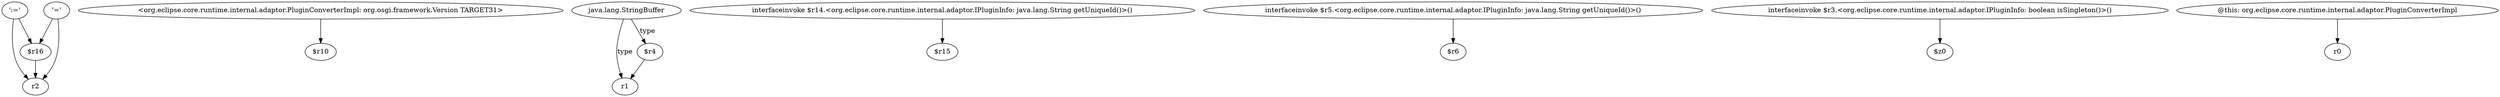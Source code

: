 digraph g {
0[label="':='"]
1[label="r2"]
0->1[label=""]
2[label="<org.eclipse.core.runtime.internal.adaptor.PluginConverterImpl: org.osgi.framework.Version TARGET31>"]
3[label="$r10"]
2->3[label=""]
4[label="java.lang.StringBuffer"]
5[label="r1"]
4->5[label="type"]
6[label="interfaceinvoke $r14.<org.eclipse.core.runtime.internal.adaptor.IPluginInfo: java.lang.String getUniqueId()>()"]
7[label="$r15"]
6->7[label=""]
8[label="$r4"]
4->8[label="type"]
9[label="interfaceinvoke $r5.<org.eclipse.core.runtime.internal.adaptor.IPluginInfo: java.lang.String getUniqueId()>()"]
10[label="$r6"]
9->10[label=""]
11[label="'='"]
12[label="$r16"]
11->12[label=""]
13[label="interfaceinvoke $r3.<org.eclipse.core.runtime.internal.adaptor.IPluginInfo: boolean isSingleton()>()"]
14[label="$z0"]
13->14[label=""]
12->1[label=""]
15[label="@this: org.eclipse.core.runtime.internal.adaptor.PluginConverterImpl"]
16[label="r0"]
15->16[label=""]
0->12[label=""]
8->5[label=""]
11->1[label=""]
}